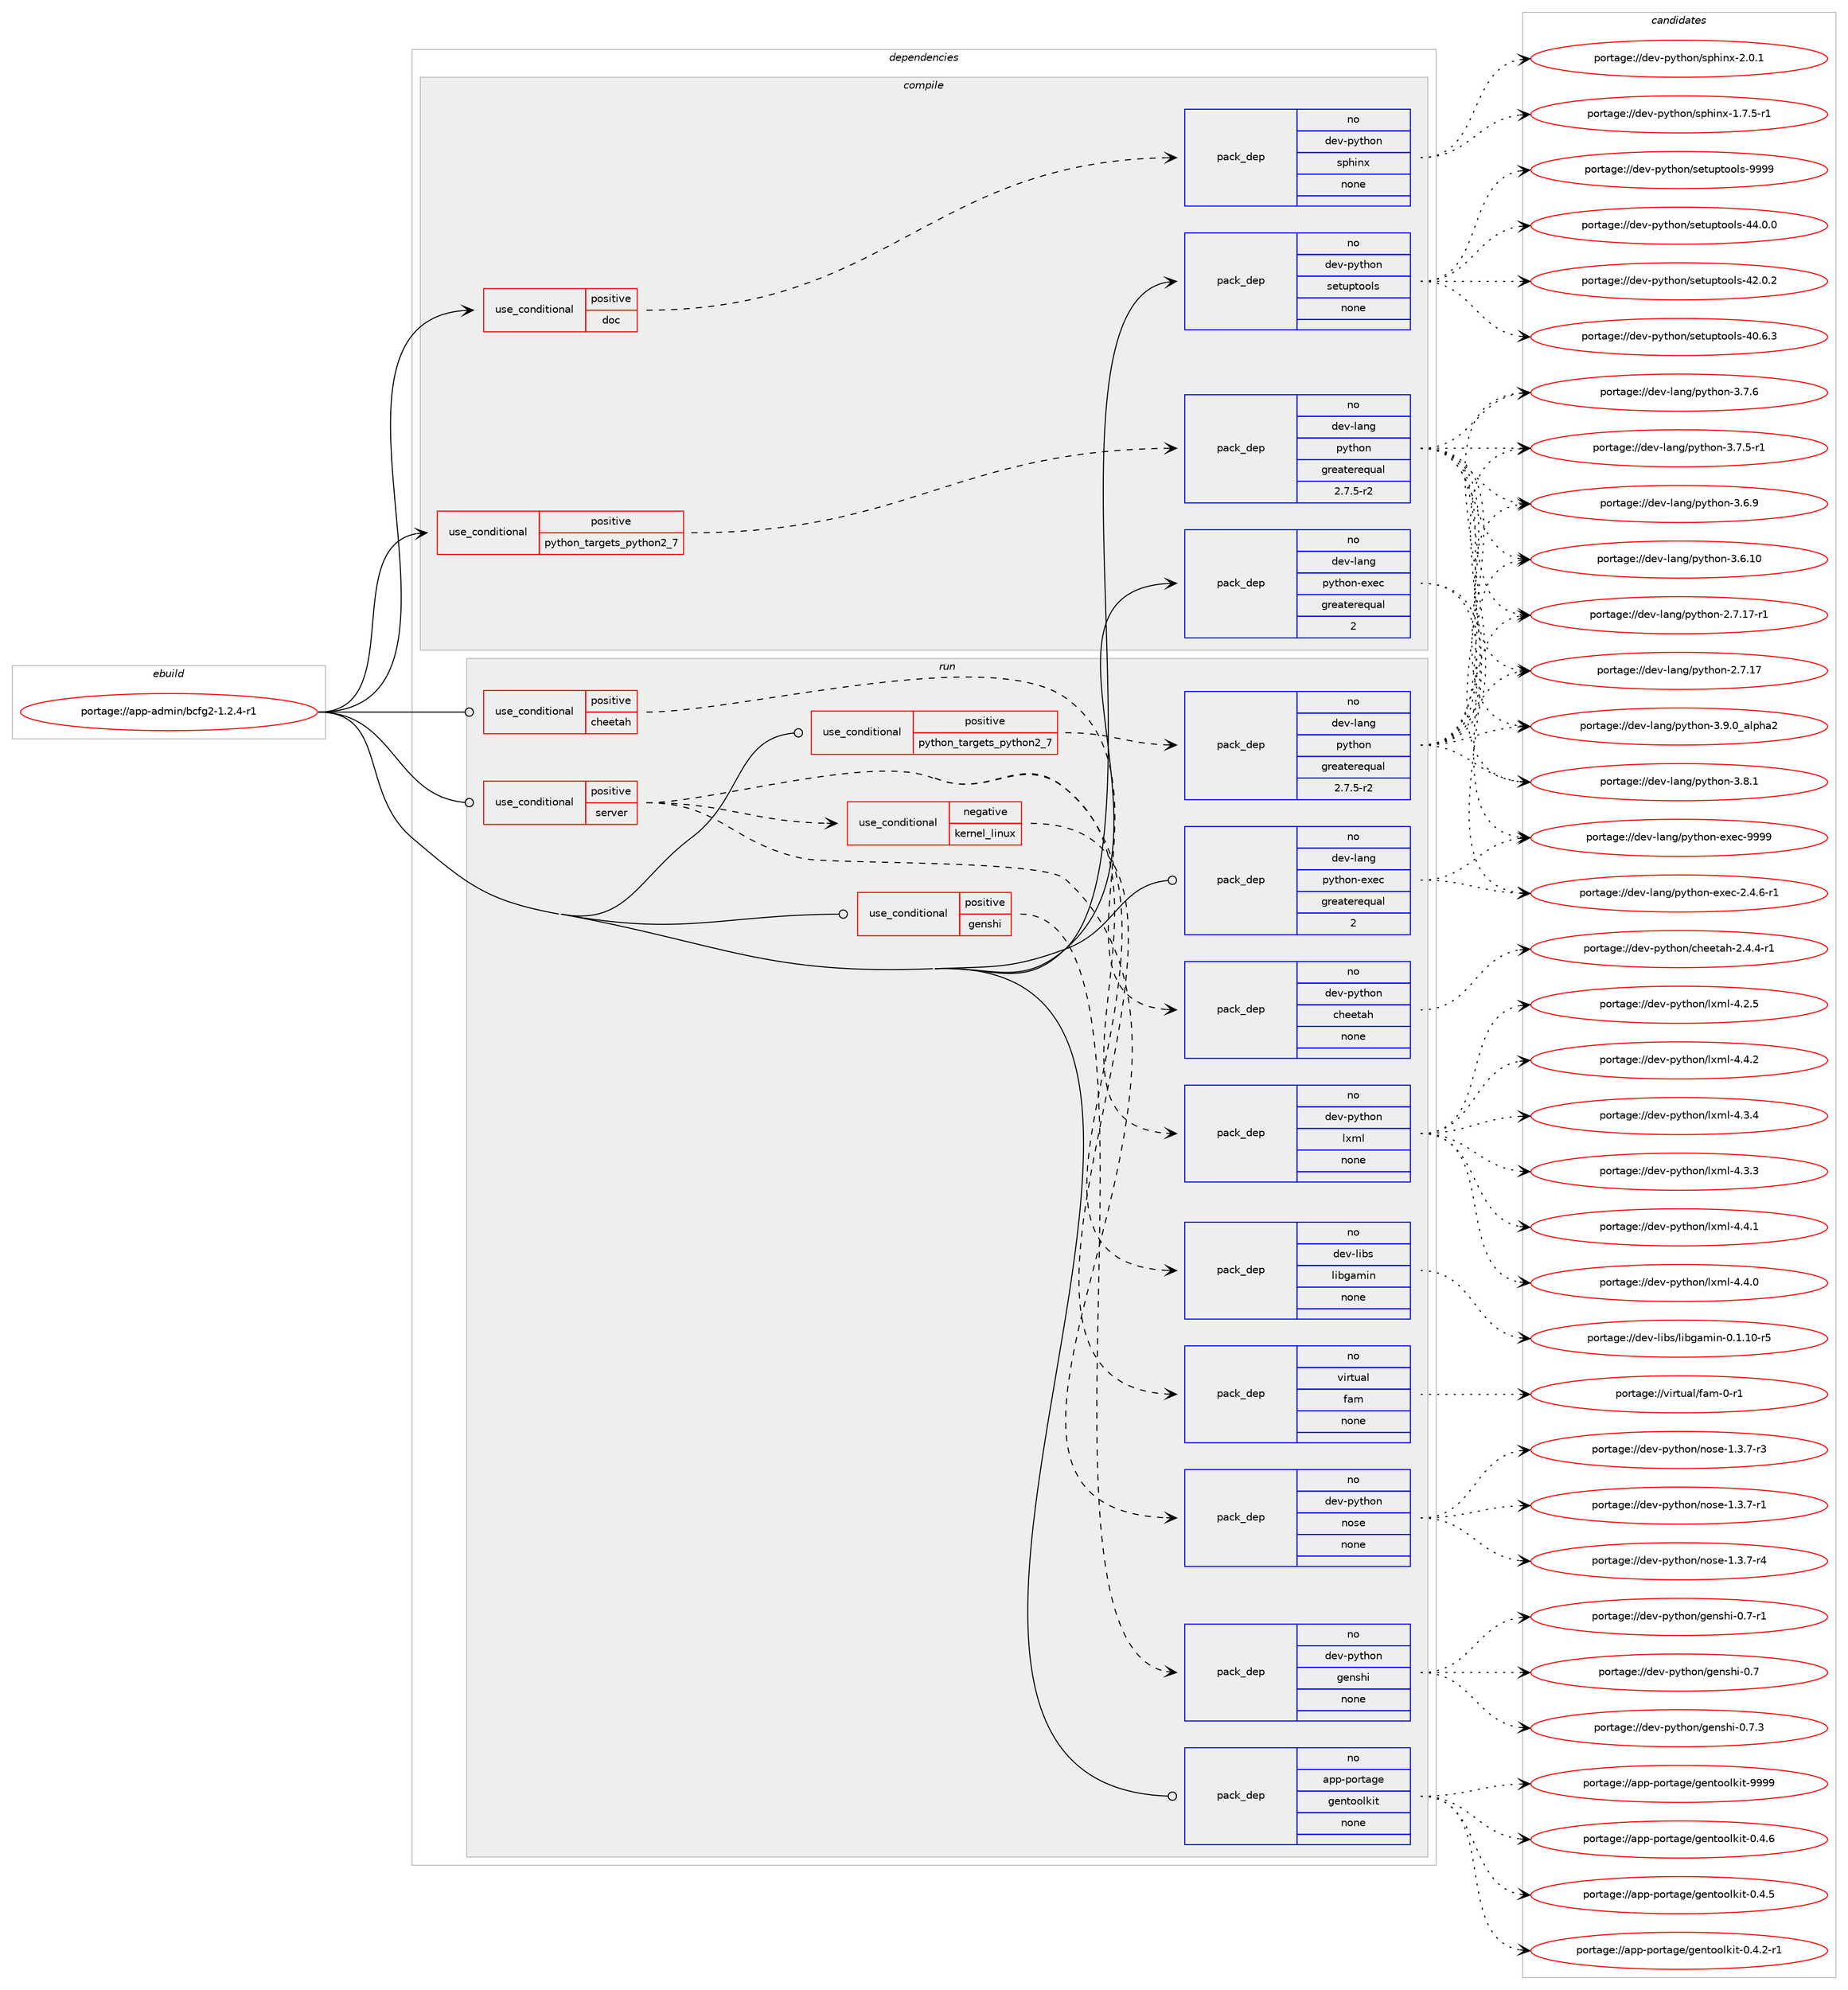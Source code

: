 digraph prolog {

# *************
# Graph options
# *************

newrank=true;
concentrate=true;
compound=true;
graph [rankdir=LR,fontname=Helvetica,fontsize=10,ranksep=1.5];#, ranksep=2.5, nodesep=0.2];
edge  [arrowhead=vee];
node  [fontname=Helvetica,fontsize=10];

# **********
# The ebuild
# **********

subgraph cluster_leftcol {
color=gray;
rank=same;
label=<<i>ebuild</i>>;
id [label="portage://app-admin/bcfg2-1.2.4-r1", color=red, width=4, href="../app-admin/bcfg2-1.2.4-r1.svg"];
}

# ****************
# The dependencies
# ****************

subgraph cluster_midcol {
color=gray;
label=<<i>dependencies</i>>;
subgraph cluster_compile {
fillcolor="#eeeeee";
style=filled;
label=<<i>compile</i>>;
subgraph cond155639 {
dependency658016 [label=<<TABLE BORDER="0" CELLBORDER="1" CELLSPACING="0" CELLPADDING="4"><TR><TD ROWSPAN="3" CELLPADDING="10">use_conditional</TD></TR><TR><TD>positive</TD></TR><TR><TD>doc</TD></TR></TABLE>>, shape=none, color=red];
subgraph pack493596 {
dependency658017 [label=<<TABLE BORDER="0" CELLBORDER="1" CELLSPACING="0" CELLPADDING="4" WIDTH="220"><TR><TD ROWSPAN="6" CELLPADDING="30">pack_dep</TD></TR><TR><TD WIDTH="110">no</TD></TR><TR><TD>dev-python</TD></TR><TR><TD>sphinx</TD></TR><TR><TD>none</TD></TR><TR><TD></TD></TR></TABLE>>, shape=none, color=blue];
}
dependency658016:e -> dependency658017:w [weight=20,style="dashed",arrowhead="vee"];
}
id:e -> dependency658016:w [weight=20,style="solid",arrowhead="vee"];
subgraph cond155640 {
dependency658018 [label=<<TABLE BORDER="0" CELLBORDER="1" CELLSPACING="0" CELLPADDING="4"><TR><TD ROWSPAN="3" CELLPADDING="10">use_conditional</TD></TR><TR><TD>positive</TD></TR><TR><TD>python_targets_python2_7</TD></TR></TABLE>>, shape=none, color=red];
subgraph pack493597 {
dependency658019 [label=<<TABLE BORDER="0" CELLBORDER="1" CELLSPACING="0" CELLPADDING="4" WIDTH="220"><TR><TD ROWSPAN="6" CELLPADDING="30">pack_dep</TD></TR><TR><TD WIDTH="110">no</TD></TR><TR><TD>dev-lang</TD></TR><TR><TD>python</TD></TR><TR><TD>greaterequal</TD></TR><TR><TD>2.7.5-r2</TD></TR></TABLE>>, shape=none, color=blue];
}
dependency658018:e -> dependency658019:w [weight=20,style="dashed",arrowhead="vee"];
}
id:e -> dependency658018:w [weight=20,style="solid",arrowhead="vee"];
subgraph pack493598 {
dependency658020 [label=<<TABLE BORDER="0" CELLBORDER="1" CELLSPACING="0" CELLPADDING="4" WIDTH="220"><TR><TD ROWSPAN="6" CELLPADDING="30">pack_dep</TD></TR><TR><TD WIDTH="110">no</TD></TR><TR><TD>dev-lang</TD></TR><TR><TD>python-exec</TD></TR><TR><TD>greaterequal</TD></TR><TR><TD>2</TD></TR></TABLE>>, shape=none, color=blue];
}
id:e -> dependency658020:w [weight=20,style="solid",arrowhead="vee"];
subgraph pack493599 {
dependency658021 [label=<<TABLE BORDER="0" CELLBORDER="1" CELLSPACING="0" CELLPADDING="4" WIDTH="220"><TR><TD ROWSPAN="6" CELLPADDING="30">pack_dep</TD></TR><TR><TD WIDTH="110">no</TD></TR><TR><TD>dev-python</TD></TR><TR><TD>setuptools</TD></TR><TR><TD>none</TD></TR><TR><TD></TD></TR></TABLE>>, shape=none, color=blue];
}
id:e -> dependency658021:w [weight=20,style="solid",arrowhead="vee"];
}
subgraph cluster_compileandrun {
fillcolor="#eeeeee";
style=filled;
label=<<i>compile and run</i>>;
}
subgraph cluster_run {
fillcolor="#eeeeee";
style=filled;
label=<<i>run</i>>;
subgraph cond155641 {
dependency658022 [label=<<TABLE BORDER="0" CELLBORDER="1" CELLSPACING="0" CELLPADDING="4"><TR><TD ROWSPAN="3" CELLPADDING="10">use_conditional</TD></TR><TR><TD>positive</TD></TR><TR><TD>cheetah</TD></TR></TABLE>>, shape=none, color=red];
subgraph pack493600 {
dependency658023 [label=<<TABLE BORDER="0" CELLBORDER="1" CELLSPACING="0" CELLPADDING="4" WIDTH="220"><TR><TD ROWSPAN="6" CELLPADDING="30">pack_dep</TD></TR><TR><TD WIDTH="110">no</TD></TR><TR><TD>dev-python</TD></TR><TR><TD>cheetah</TD></TR><TR><TD>none</TD></TR><TR><TD></TD></TR></TABLE>>, shape=none, color=blue];
}
dependency658022:e -> dependency658023:w [weight=20,style="dashed",arrowhead="vee"];
}
id:e -> dependency658022:w [weight=20,style="solid",arrowhead="odot"];
subgraph cond155642 {
dependency658024 [label=<<TABLE BORDER="0" CELLBORDER="1" CELLSPACING="0" CELLPADDING="4"><TR><TD ROWSPAN="3" CELLPADDING="10">use_conditional</TD></TR><TR><TD>positive</TD></TR><TR><TD>genshi</TD></TR></TABLE>>, shape=none, color=red];
subgraph pack493601 {
dependency658025 [label=<<TABLE BORDER="0" CELLBORDER="1" CELLSPACING="0" CELLPADDING="4" WIDTH="220"><TR><TD ROWSPAN="6" CELLPADDING="30">pack_dep</TD></TR><TR><TD WIDTH="110">no</TD></TR><TR><TD>dev-python</TD></TR><TR><TD>genshi</TD></TR><TR><TD>none</TD></TR><TR><TD></TD></TR></TABLE>>, shape=none, color=blue];
}
dependency658024:e -> dependency658025:w [weight=20,style="dashed",arrowhead="vee"];
}
id:e -> dependency658024:w [weight=20,style="solid",arrowhead="odot"];
subgraph cond155643 {
dependency658026 [label=<<TABLE BORDER="0" CELLBORDER="1" CELLSPACING="0" CELLPADDING="4"><TR><TD ROWSPAN="3" CELLPADDING="10">use_conditional</TD></TR><TR><TD>positive</TD></TR><TR><TD>python_targets_python2_7</TD></TR></TABLE>>, shape=none, color=red];
subgraph pack493602 {
dependency658027 [label=<<TABLE BORDER="0" CELLBORDER="1" CELLSPACING="0" CELLPADDING="4" WIDTH="220"><TR><TD ROWSPAN="6" CELLPADDING="30">pack_dep</TD></TR><TR><TD WIDTH="110">no</TD></TR><TR><TD>dev-lang</TD></TR><TR><TD>python</TD></TR><TR><TD>greaterequal</TD></TR><TR><TD>2.7.5-r2</TD></TR></TABLE>>, shape=none, color=blue];
}
dependency658026:e -> dependency658027:w [weight=20,style="dashed",arrowhead="vee"];
}
id:e -> dependency658026:w [weight=20,style="solid",arrowhead="odot"];
subgraph cond155644 {
dependency658028 [label=<<TABLE BORDER="0" CELLBORDER="1" CELLSPACING="0" CELLPADDING="4"><TR><TD ROWSPAN="3" CELLPADDING="10">use_conditional</TD></TR><TR><TD>positive</TD></TR><TR><TD>server</TD></TR></TABLE>>, shape=none, color=red];
subgraph pack493603 {
dependency658029 [label=<<TABLE BORDER="0" CELLBORDER="1" CELLSPACING="0" CELLPADDING="4" WIDTH="220"><TR><TD ROWSPAN="6" CELLPADDING="30">pack_dep</TD></TR><TR><TD WIDTH="110">no</TD></TR><TR><TD>dev-libs</TD></TR><TR><TD>libgamin</TD></TR><TR><TD>none</TD></TR><TR><TD></TD></TR></TABLE>>, shape=none, color=blue];
}
dependency658028:e -> dependency658029:w [weight=20,style="dashed",arrowhead="vee"];
subgraph pack493604 {
dependency658030 [label=<<TABLE BORDER="0" CELLBORDER="1" CELLSPACING="0" CELLPADDING="4" WIDTH="220"><TR><TD ROWSPAN="6" CELLPADDING="30">pack_dep</TD></TR><TR><TD WIDTH="110">no</TD></TR><TR><TD>dev-python</TD></TR><TR><TD>lxml</TD></TR><TR><TD>none</TD></TR><TR><TD></TD></TR></TABLE>>, shape=none, color=blue];
}
dependency658028:e -> dependency658030:w [weight=20,style="dashed",arrowhead="vee"];
subgraph pack493605 {
dependency658031 [label=<<TABLE BORDER="0" CELLBORDER="1" CELLSPACING="0" CELLPADDING="4" WIDTH="220"><TR><TD ROWSPAN="6" CELLPADDING="30">pack_dep</TD></TR><TR><TD WIDTH="110">no</TD></TR><TR><TD>dev-python</TD></TR><TR><TD>nose</TD></TR><TR><TD>none</TD></TR><TR><TD></TD></TR></TABLE>>, shape=none, color=blue];
}
dependency658028:e -> dependency658031:w [weight=20,style="dashed",arrowhead="vee"];
subgraph cond155645 {
dependency658032 [label=<<TABLE BORDER="0" CELLBORDER="1" CELLSPACING="0" CELLPADDING="4"><TR><TD ROWSPAN="3" CELLPADDING="10">use_conditional</TD></TR><TR><TD>negative</TD></TR><TR><TD>kernel_linux</TD></TR></TABLE>>, shape=none, color=red];
subgraph pack493606 {
dependency658033 [label=<<TABLE BORDER="0" CELLBORDER="1" CELLSPACING="0" CELLPADDING="4" WIDTH="220"><TR><TD ROWSPAN="6" CELLPADDING="30">pack_dep</TD></TR><TR><TD WIDTH="110">no</TD></TR><TR><TD>virtual</TD></TR><TR><TD>fam</TD></TR><TR><TD>none</TD></TR><TR><TD></TD></TR></TABLE>>, shape=none, color=blue];
}
dependency658032:e -> dependency658033:w [weight=20,style="dashed",arrowhead="vee"];
}
dependency658028:e -> dependency658032:w [weight=20,style="dashed",arrowhead="vee"];
}
id:e -> dependency658028:w [weight=20,style="solid",arrowhead="odot"];
subgraph pack493607 {
dependency658034 [label=<<TABLE BORDER="0" CELLBORDER="1" CELLSPACING="0" CELLPADDING="4" WIDTH="220"><TR><TD ROWSPAN="6" CELLPADDING="30">pack_dep</TD></TR><TR><TD WIDTH="110">no</TD></TR><TR><TD>app-portage</TD></TR><TR><TD>gentoolkit</TD></TR><TR><TD>none</TD></TR><TR><TD></TD></TR></TABLE>>, shape=none, color=blue];
}
id:e -> dependency658034:w [weight=20,style="solid",arrowhead="odot"];
subgraph pack493608 {
dependency658035 [label=<<TABLE BORDER="0" CELLBORDER="1" CELLSPACING="0" CELLPADDING="4" WIDTH="220"><TR><TD ROWSPAN="6" CELLPADDING="30">pack_dep</TD></TR><TR><TD WIDTH="110">no</TD></TR><TR><TD>dev-lang</TD></TR><TR><TD>python-exec</TD></TR><TR><TD>greaterequal</TD></TR><TR><TD>2</TD></TR></TABLE>>, shape=none, color=blue];
}
id:e -> dependency658035:w [weight=20,style="solid",arrowhead="odot"];
}
}

# **************
# The candidates
# **************

subgraph cluster_choices {
rank=same;
color=gray;
label=<<i>candidates</i>>;

subgraph choice493596 {
color=black;
nodesep=1;
choice1001011184511212111610411111047115112104105110120455046484649 [label="portage://dev-python/sphinx-2.0.1", color=red, width=4,href="../dev-python/sphinx-2.0.1.svg"];
choice10010111845112121116104111110471151121041051101204549465546534511449 [label="portage://dev-python/sphinx-1.7.5-r1", color=red, width=4,href="../dev-python/sphinx-1.7.5-r1.svg"];
dependency658017:e -> choice1001011184511212111610411111047115112104105110120455046484649:w [style=dotted,weight="100"];
dependency658017:e -> choice10010111845112121116104111110471151121041051101204549465546534511449:w [style=dotted,weight="100"];
}
subgraph choice493597 {
color=black;
nodesep=1;
choice10010111845108971101034711212111610411111045514657464895971081121049750 [label="portage://dev-lang/python-3.9.0_alpha2", color=red, width=4,href="../dev-lang/python-3.9.0_alpha2.svg"];
choice100101118451089711010347112121116104111110455146564649 [label="portage://dev-lang/python-3.8.1", color=red, width=4,href="../dev-lang/python-3.8.1.svg"];
choice100101118451089711010347112121116104111110455146554654 [label="portage://dev-lang/python-3.7.6", color=red, width=4,href="../dev-lang/python-3.7.6.svg"];
choice1001011184510897110103471121211161041111104551465546534511449 [label="portage://dev-lang/python-3.7.5-r1", color=red, width=4,href="../dev-lang/python-3.7.5-r1.svg"];
choice100101118451089711010347112121116104111110455146544657 [label="portage://dev-lang/python-3.6.9", color=red, width=4,href="../dev-lang/python-3.6.9.svg"];
choice10010111845108971101034711212111610411111045514654464948 [label="portage://dev-lang/python-3.6.10", color=red, width=4,href="../dev-lang/python-3.6.10.svg"];
choice100101118451089711010347112121116104111110455046554649554511449 [label="portage://dev-lang/python-2.7.17-r1", color=red, width=4,href="../dev-lang/python-2.7.17-r1.svg"];
choice10010111845108971101034711212111610411111045504655464955 [label="portage://dev-lang/python-2.7.17", color=red, width=4,href="../dev-lang/python-2.7.17.svg"];
dependency658019:e -> choice10010111845108971101034711212111610411111045514657464895971081121049750:w [style=dotted,weight="100"];
dependency658019:e -> choice100101118451089711010347112121116104111110455146564649:w [style=dotted,weight="100"];
dependency658019:e -> choice100101118451089711010347112121116104111110455146554654:w [style=dotted,weight="100"];
dependency658019:e -> choice1001011184510897110103471121211161041111104551465546534511449:w [style=dotted,weight="100"];
dependency658019:e -> choice100101118451089711010347112121116104111110455146544657:w [style=dotted,weight="100"];
dependency658019:e -> choice10010111845108971101034711212111610411111045514654464948:w [style=dotted,weight="100"];
dependency658019:e -> choice100101118451089711010347112121116104111110455046554649554511449:w [style=dotted,weight="100"];
dependency658019:e -> choice10010111845108971101034711212111610411111045504655464955:w [style=dotted,weight="100"];
}
subgraph choice493598 {
color=black;
nodesep=1;
choice10010111845108971101034711212111610411111045101120101994557575757 [label="portage://dev-lang/python-exec-9999", color=red, width=4,href="../dev-lang/python-exec-9999.svg"];
choice10010111845108971101034711212111610411111045101120101994550465246544511449 [label="portage://dev-lang/python-exec-2.4.6-r1", color=red, width=4,href="../dev-lang/python-exec-2.4.6-r1.svg"];
dependency658020:e -> choice10010111845108971101034711212111610411111045101120101994557575757:w [style=dotted,weight="100"];
dependency658020:e -> choice10010111845108971101034711212111610411111045101120101994550465246544511449:w [style=dotted,weight="100"];
}
subgraph choice493599 {
color=black;
nodesep=1;
choice10010111845112121116104111110471151011161171121161111111081154557575757 [label="portage://dev-python/setuptools-9999", color=red, width=4,href="../dev-python/setuptools-9999.svg"];
choice100101118451121211161041111104711510111611711211611111110811545525246484648 [label="portage://dev-python/setuptools-44.0.0", color=red, width=4,href="../dev-python/setuptools-44.0.0.svg"];
choice100101118451121211161041111104711510111611711211611111110811545525046484650 [label="portage://dev-python/setuptools-42.0.2", color=red, width=4,href="../dev-python/setuptools-42.0.2.svg"];
choice100101118451121211161041111104711510111611711211611111110811545524846544651 [label="portage://dev-python/setuptools-40.6.3", color=red, width=4,href="../dev-python/setuptools-40.6.3.svg"];
dependency658021:e -> choice10010111845112121116104111110471151011161171121161111111081154557575757:w [style=dotted,weight="100"];
dependency658021:e -> choice100101118451121211161041111104711510111611711211611111110811545525246484648:w [style=dotted,weight="100"];
dependency658021:e -> choice100101118451121211161041111104711510111611711211611111110811545525046484650:w [style=dotted,weight="100"];
dependency658021:e -> choice100101118451121211161041111104711510111611711211611111110811545524846544651:w [style=dotted,weight="100"];
}
subgraph choice493600 {
color=black;
nodesep=1;
choice100101118451121211161041111104799104101101116971044550465246524511449 [label="portage://dev-python/cheetah-2.4.4-r1", color=red, width=4,href="../dev-python/cheetah-2.4.4-r1.svg"];
dependency658023:e -> choice100101118451121211161041111104799104101101116971044550465246524511449:w [style=dotted,weight="100"];
}
subgraph choice493601 {
color=black;
nodesep=1;
choice1001011184511212111610411111047103101110115104105454846554651 [label="portage://dev-python/genshi-0.7.3", color=red, width=4,href="../dev-python/genshi-0.7.3.svg"];
choice1001011184511212111610411111047103101110115104105454846554511449 [label="portage://dev-python/genshi-0.7-r1", color=red, width=4,href="../dev-python/genshi-0.7-r1.svg"];
choice100101118451121211161041111104710310111011510410545484655 [label="portage://dev-python/genshi-0.7", color=red, width=4,href="../dev-python/genshi-0.7.svg"];
dependency658025:e -> choice1001011184511212111610411111047103101110115104105454846554651:w [style=dotted,weight="100"];
dependency658025:e -> choice1001011184511212111610411111047103101110115104105454846554511449:w [style=dotted,weight="100"];
dependency658025:e -> choice100101118451121211161041111104710310111011510410545484655:w [style=dotted,weight="100"];
}
subgraph choice493602 {
color=black;
nodesep=1;
choice10010111845108971101034711212111610411111045514657464895971081121049750 [label="portage://dev-lang/python-3.9.0_alpha2", color=red, width=4,href="../dev-lang/python-3.9.0_alpha2.svg"];
choice100101118451089711010347112121116104111110455146564649 [label="portage://dev-lang/python-3.8.1", color=red, width=4,href="../dev-lang/python-3.8.1.svg"];
choice100101118451089711010347112121116104111110455146554654 [label="portage://dev-lang/python-3.7.6", color=red, width=4,href="../dev-lang/python-3.7.6.svg"];
choice1001011184510897110103471121211161041111104551465546534511449 [label="portage://dev-lang/python-3.7.5-r1", color=red, width=4,href="../dev-lang/python-3.7.5-r1.svg"];
choice100101118451089711010347112121116104111110455146544657 [label="portage://dev-lang/python-3.6.9", color=red, width=4,href="../dev-lang/python-3.6.9.svg"];
choice10010111845108971101034711212111610411111045514654464948 [label="portage://dev-lang/python-3.6.10", color=red, width=4,href="../dev-lang/python-3.6.10.svg"];
choice100101118451089711010347112121116104111110455046554649554511449 [label="portage://dev-lang/python-2.7.17-r1", color=red, width=4,href="../dev-lang/python-2.7.17-r1.svg"];
choice10010111845108971101034711212111610411111045504655464955 [label="portage://dev-lang/python-2.7.17", color=red, width=4,href="../dev-lang/python-2.7.17.svg"];
dependency658027:e -> choice10010111845108971101034711212111610411111045514657464895971081121049750:w [style=dotted,weight="100"];
dependency658027:e -> choice100101118451089711010347112121116104111110455146564649:w [style=dotted,weight="100"];
dependency658027:e -> choice100101118451089711010347112121116104111110455146554654:w [style=dotted,weight="100"];
dependency658027:e -> choice1001011184510897110103471121211161041111104551465546534511449:w [style=dotted,weight="100"];
dependency658027:e -> choice100101118451089711010347112121116104111110455146544657:w [style=dotted,weight="100"];
dependency658027:e -> choice10010111845108971101034711212111610411111045514654464948:w [style=dotted,weight="100"];
dependency658027:e -> choice100101118451089711010347112121116104111110455046554649554511449:w [style=dotted,weight="100"];
dependency658027:e -> choice10010111845108971101034711212111610411111045504655464955:w [style=dotted,weight="100"];
}
subgraph choice493603 {
color=black;
nodesep=1;
choice1001011184510810598115471081059810397109105110454846494649484511453 [label="portage://dev-libs/libgamin-0.1.10-r5", color=red, width=4,href="../dev-libs/libgamin-0.1.10-r5.svg"];
dependency658029:e -> choice1001011184510810598115471081059810397109105110454846494649484511453:w [style=dotted,weight="100"];
}
subgraph choice493604 {
color=black;
nodesep=1;
choice1001011184511212111610411111047108120109108455246524650 [label="portage://dev-python/lxml-4.4.2", color=red, width=4,href="../dev-python/lxml-4.4.2.svg"];
choice1001011184511212111610411111047108120109108455246524649 [label="portage://dev-python/lxml-4.4.1", color=red, width=4,href="../dev-python/lxml-4.4.1.svg"];
choice1001011184511212111610411111047108120109108455246524648 [label="portage://dev-python/lxml-4.4.0", color=red, width=4,href="../dev-python/lxml-4.4.0.svg"];
choice1001011184511212111610411111047108120109108455246514652 [label="portage://dev-python/lxml-4.3.4", color=red, width=4,href="../dev-python/lxml-4.3.4.svg"];
choice1001011184511212111610411111047108120109108455246514651 [label="portage://dev-python/lxml-4.3.3", color=red, width=4,href="../dev-python/lxml-4.3.3.svg"];
choice1001011184511212111610411111047108120109108455246504653 [label="portage://dev-python/lxml-4.2.5", color=red, width=4,href="../dev-python/lxml-4.2.5.svg"];
dependency658030:e -> choice1001011184511212111610411111047108120109108455246524650:w [style=dotted,weight="100"];
dependency658030:e -> choice1001011184511212111610411111047108120109108455246524649:w [style=dotted,weight="100"];
dependency658030:e -> choice1001011184511212111610411111047108120109108455246524648:w [style=dotted,weight="100"];
dependency658030:e -> choice1001011184511212111610411111047108120109108455246514652:w [style=dotted,weight="100"];
dependency658030:e -> choice1001011184511212111610411111047108120109108455246514651:w [style=dotted,weight="100"];
dependency658030:e -> choice1001011184511212111610411111047108120109108455246504653:w [style=dotted,weight="100"];
}
subgraph choice493605 {
color=black;
nodesep=1;
choice10010111845112121116104111110471101111151014549465146554511452 [label="portage://dev-python/nose-1.3.7-r4", color=red, width=4,href="../dev-python/nose-1.3.7-r4.svg"];
choice10010111845112121116104111110471101111151014549465146554511451 [label="portage://dev-python/nose-1.3.7-r3", color=red, width=4,href="../dev-python/nose-1.3.7-r3.svg"];
choice10010111845112121116104111110471101111151014549465146554511449 [label="portage://dev-python/nose-1.3.7-r1", color=red, width=4,href="../dev-python/nose-1.3.7-r1.svg"];
dependency658031:e -> choice10010111845112121116104111110471101111151014549465146554511452:w [style=dotted,weight="100"];
dependency658031:e -> choice10010111845112121116104111110471101111151014549465146554511451:w [style=dotted,weight="100"];
dependency658031:e -> choice10010111845112121116104111110471101111151014549465146554511449:w [style=dotted,weight="100"];
}
subgraph choice493606 {
color=black;
nodesep=1;
choice11810511411611797108471029710945484511449 [label="portage://virtual/fam-0-r1", color=red, width=4,href="../virtual/fam-0-r1.svg"];
dependency658033:e -> choice11810511411611797108471029710945484511449:w [style=dotted,weight="100"];
}
subgraph choice493607 {
color=black;
nodesep=1;
choice971121124511211111411697103101471031011101161111111081071051164557575757 [label="portage://app-portage/gentoolkit-9999", color=red, width=4,href="../app-portage/gentoolkit-9999.svg"];
choice97112112451121111141169710310147103101110116111111108107105116454846524654 [label="portage://app-portage/gentoolkit-0.4.6", color=red, width=4,href="../app-portage/gentoolkit-0.4.6.svg"];
choice97112112451121111141169710310147103101110116111111108107105116454846524653 [label="portage://app-portage/gentoolkit-0.4.5", color=red, width=4,href="../app-portage/gentoolkit-0.4.5.svg"];
choice971121124511211111411697103101471031011101161111111081071051164548465246504511449 [label="portage://app-portage/gentoolkit-0.4.2-r1", color=red, width=4,href="../app-portage/gentoolkit-0.4.2-r1.svg"];
dependency658034:e -> choice971121124511211111411697103101471031011101161111111081071051164557575757:w [style=dotted,weight="100"];
dependency658034:e -> choice97112112451121111141169710310147103101110116111111108107105116454846524654:w [style=dotted,weight="100"];
dependency658034:e -> choice97112112451121111141169710310147103101110116111111108107105116454846524653:w [style=dotted,weight="100"];
dependency658034:e -> choice971121124511211111411697103101471031011101161111111081071051164548465246504511449:w [style=dotted,weight="100"];
}
subgraph choice493608 {
color=black;
nodesep=1;
choice10010111845108971101034711212111610411111045101120101994557575757 [label="portage://dev-lang/python-exec-9999", color=red, width=4,href="../dev-lang/python-exec-9999.svg"];
choice10010111845108971101034711212111610411111045101120101994550465246544511449 [label="portage://dev-lang/python-exec-2.4.6-r1", color=red, width=4,href="../dev-lang/python-exec-2.4.6-r1.svg"];
dependency658035:e -> choice10010111845108971101034711212111610411111045101120101994557575757:w [style=dotted,weight="100"];
dependency658035:e -> choice10010111845108971101034711212111610411111045101120101994550465246544511449:w [style=dotted,weight="100"];
}
}

}
